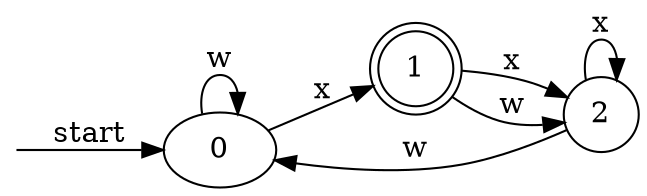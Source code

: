 digraph dfa {
    rankdir = LR;
    __start [style = invis, shape = point];
    __start -> "0" [ label = "start" ];
    node [shape = doublecircle]; "1"
    node [shape = circle];
    "0" -> "1" [ label = "x" ];
    "0" -> "0" [ label = "w" ];
    "1" -> "2" [ label = "x" ];
    "1" -> "2" [ label = "w" ];
    "2" -> "2" [ label = "x" ];
    "2" -> "0" [ label = "w" ];
}
